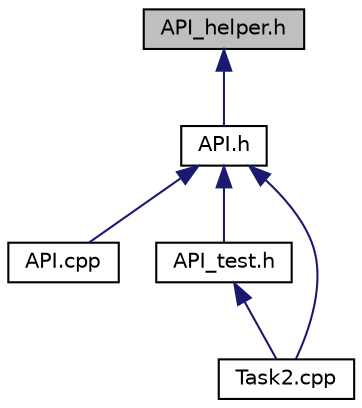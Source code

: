 digraph "API_helper.h"
{
 // LATEX_PDF_SIZE
  edge [fontname="Helvetica",fontsize="10",labelfontname="Helvetica",labelfontsize="10"];
  node [fontname="Helvetica",fontsize="10",shape=record];
  Node1 [label="API_helper.h",height=0.2,width=0.4,color="black", fillcolor="grey75", style="filled", fontcolor="black",tooltip="helper definations used in api"];
  Node1 -> Node2 [dir="back",color="midnightblue",fontsize="10",style="solid"];
  Node2 [label="API.h",height=0.2,width=0.4,color="black", fillcolor="white", style="filled",URL="$API_8h.html",tooltip="api provide operations applied on json"];
  Node2 -> Node3 [dir="back",color="midnightblue",fontsize="10",style="solid"];
  Node3 [label="API.cpp",height=0.2,width=0.4,color="black", fillcolor="white", style="filled",URL="$API_8cpp.html",tooltip="api provide operations applied on json"];
  Node2 -> Node4 [dir="back",color="midnightblue",fontsize="10",style="solid"];
  Node4 [label="API_test.h",height=0.2,width=0.4,color="black", fillcolor="white", style="filled",URL="$API__test_8h_source.html",tooltip=" "];
  Node4 -> Node5 [dir="back",color="midnightblue",fontsize="10",style="solid"];
  Node5 [label="Task2.cpp",height=0.2,width=0.4,color="black", fillcolor="white", style="filled",URL="$Task2_8cpp.html",tooltip="main file to start app"];
  Node2 -> Node5 [dir="back",color="midnightblue",fontsize="10",style="solid"];
}
